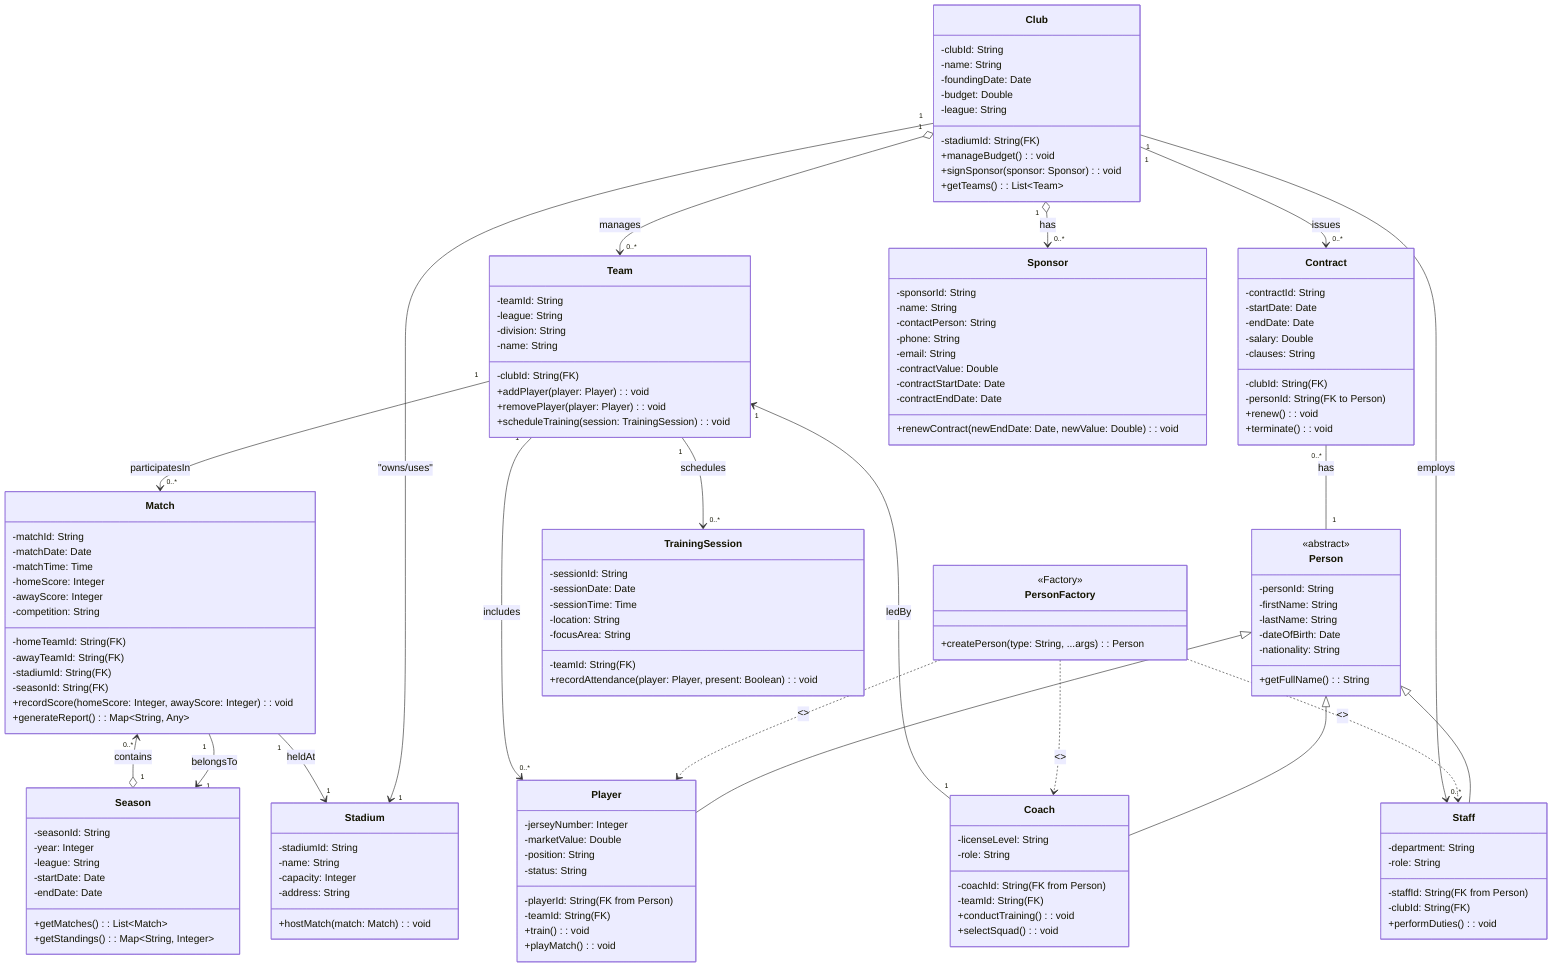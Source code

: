 classDiagram
    direction TD

    %% ==================================
    %% 1. FULL CLASS DEFINITIONS
    %% ==================================

    class Person {
        <<abstract>>
        -personId: String
        -firstName: String
        -lastName: String
        -dateOfBirth: Date
        -nationality: String
        +getFullName(): String
    }
    class Player {
        -jerseyNumber: Integer
        -marketValue: Double
        -playerId: String (FK from Person)
        -teamId: String (FK)
        -position: String
        -status: String
        +train(): void
        +playMatch(): void
    }
    class Coach {
        -licenseLevel: String
        -coachId: String (FK from Person)
        -teamId: String (FK)
        -role: String
        +conductTraining(): void
        +selectSquad(): void
    }
    class Staff {
        -department: String
        -staffId: String (FK from Person)
        -clubId: String (FK)
        -role: String
        +performDuties(): void
    }

    class PersonFactory {
        <<Factory>>
        +createPerson(type: String, ...args): Person
    }

    class Club {
        -clubId: String
        -name: String
        -foundingDate: Date
        -budget: Double
        -league: String
        -stadiumId: String (FK)
        +manageBudget(): void
        +signSponsor(sponsor: Sponsor): void
        +getTeams(): List~Team~
    }
    class Team {
        -teamId: String
        -league: String
        -division: String
        -clubId: String (FK)
        -name: String
        +addPlayer(player: Player): void
        +removePlayer(player: Player): void
        +scheduleTraining(session: TrainingSession): void
    }
    
    class Contract {
        -contractId: String
        -startDate: Date
        -endDate: Date
        -salary: Double
        -clauses: String
        -clubId: String (FK)
        -personId: String (FK to Person)
        +renew(): void
        +terminate(): void
    }
    class Sponsor {
        -sponsorId: String
        -name: String
        -contactPerson: String
        -phone: String
        -email: String
        -contractValue: Double
        -contractStartDate: Date
        -contractEndDate: Date
        +renewContract(newEndDate: Date, newValue: Double): void
    }
    class Stadium {
        -stadiumId: String
        -name: String
        -capacity: Integer
        -address: String
        +hostMatch(match: Match): void
    }
    
    class Match {
        -matchId: String
        -matchDate: Date
        -matchTime: Time
        -homeScore: Integer
        -awayScore: Integer
        -competition: String
        -homeTeamId: String (FK)
        -awayTeamId: String (FK)
        -stadiumId: String (FK)
        -seasonId: String (FK)
        +recordScore(homeScore: Integer, awayScore: Integer): void
        +generateReport(): Map~String, Any~
    }
    class Season {
        -seasonId: String
        -year: Integer
        -league: String
        -startDate: Date
        -endDate: Date
        +getMatches(): List~Match~
        +getStandings(): Map~String, Integer~
    }
    class TrainingSession {
        -sessionId: String
        -sessionDate: Date
        -sessionTime: Time
        -location: String
        -focusArea: String
        -teamId: String (FK)
        +recordAttendance(player: Player, present: Boolean): void
    }

    %% ==================================
    %% 2. RELATIONSHIPS (Arranged in visual zones for space)
    %% ==================================

    %% --- ZONE 1: The "People" Hierarchy & Factory (Left Side) ---
    Person <|-- Player
    Person <|-- Coach
    Person <|-- Staff
    
    PersonFactory ..> Player : <<creates>>
    PersonFactory ..> Coach : <<creates>>
    PersonFactory ..> Staff : <<creates>>

    %% --- ZONE 2: The Core Organization (Center) ---
    Club "1" o--> "0..*" Team : manages

    %% --- ZONE 3: Events & Assets (Right Side) ---
    Season "1" o--> "0..*" Match : contains
    Match "1" --> "1" Season : belongsTo

    %% --- ZONE 4: Connections Across Zones (Creates space) ---
    
    %% Connect Center (Club/Team) to the Right (Assets/Events)
    Club "1" --> "1" Stadium : "owns/uses"
    Club "1" o--> "0..*" Sponsor : has
    Team "1" --> "0..*" Match : participatesIn
    Team "1" --> "0..*" TrainingSession : schedules
    Match "1" --> "1" Stadium : heldAt

    %% Connect Center (Club/Team) to the Left (People)
    Team "1" --> "0..*" Player : includes
    Team "1" <-- "1" Coach : ledBy
    Club "1" --> "0..*" Staff : employs

    %% Link Contracts (Right) to People (Left) in a clean way
    Club "1" --> "0..*" Contract : issues
    Contract "0..*" -- "1" Person : has
